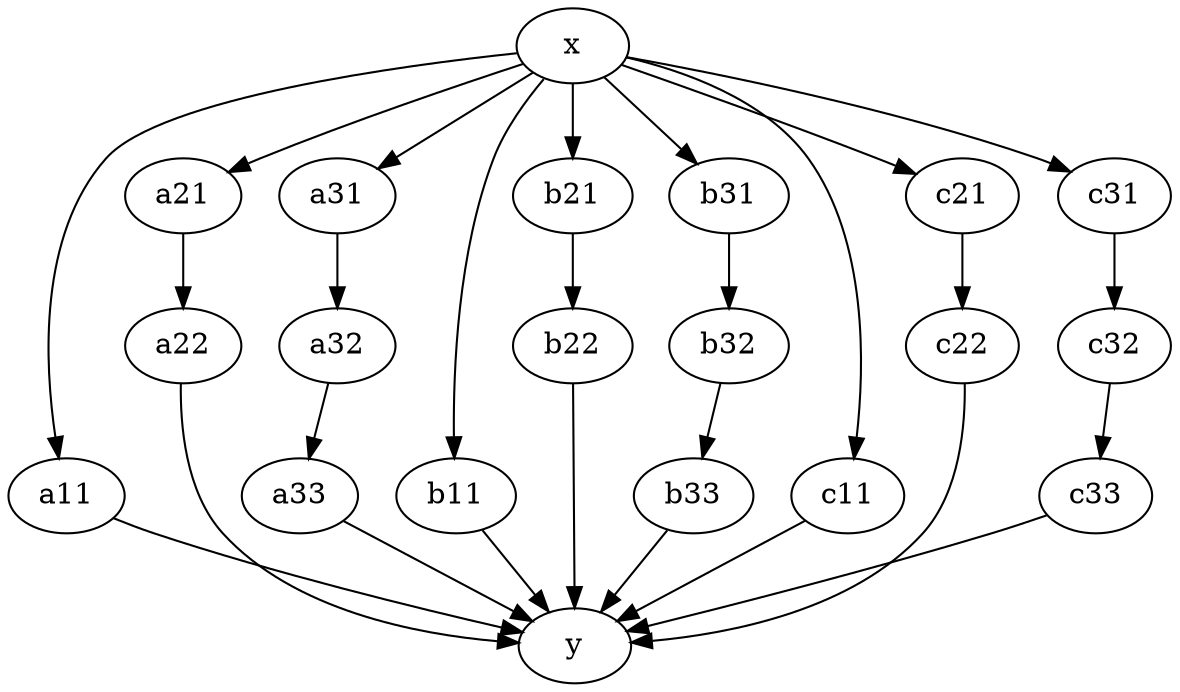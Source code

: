 digraph chains123123123 {
name=chains123123123
a11
a21
a22
a31
a32
a33
b11
b21
b22
b31
b32
b33
c11
c21
c22
c31
c32
c33
x -> a11 -> y
x -> a21 -> a22 -> y
x -> a31 -> a32 -> a33-> y
x -> b11 -> y
x -> b21 -> b22 -> y
x -> b31 -> b32 -> b33-> y
x -> c11 -> y
x -> c21 -> c22 -> y
x -> c31 -> c32 -> c33-> y
}
